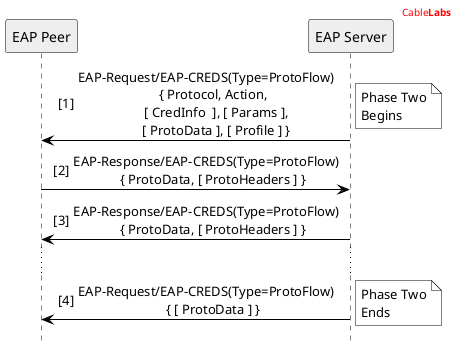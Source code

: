 
@startuml

'' header information
header
<font color="red">Cable<b>Labs</b></font>
endheader

'' Use this to hide the foot boxes
hide footbox

skinparam sequenceMessageAlign center
skinparam NoteBorderColor black
'' skinparam BackgroundColor #ddd

skinparam sequence {
	borderColor black
	ArrowColor black
	ActorBorderColor black
	ParticipantBorderColor black
	LifeLineBorderColor black
	LifeLineBackgroundColor white
}

'' Participants Declaration
Participant "EAP Peer" as P #eee
Participant "EAP Server" as S #eee

autonumber 1 "[##]"

S->P: EAP-Request/EAP-CREDS(Type=ProtoFlow)\n    { Protocol, Action,\n      [ CredInfo  ], [ Params ],\n      [ ProtoData ], [ Profile ] }
note right #fff: Phase Two\nBegins

P->S: EAP-Response/EAP-CREDS(Type=ProtoFlow)\n    { ProtoData, [ ProtoHeaders ] }

S->P: EAP-Response/EAP-CREDS(Type=ProtoFlow)\n    { ProtoData, [ ProtoHeaders ] }

...

S->P: EAP-Request/EAP-CREDS(Type=ProtoFlow)\n    { [ ProtoData ] }
note right #fff: Phase Two\nEnds


@enduml
